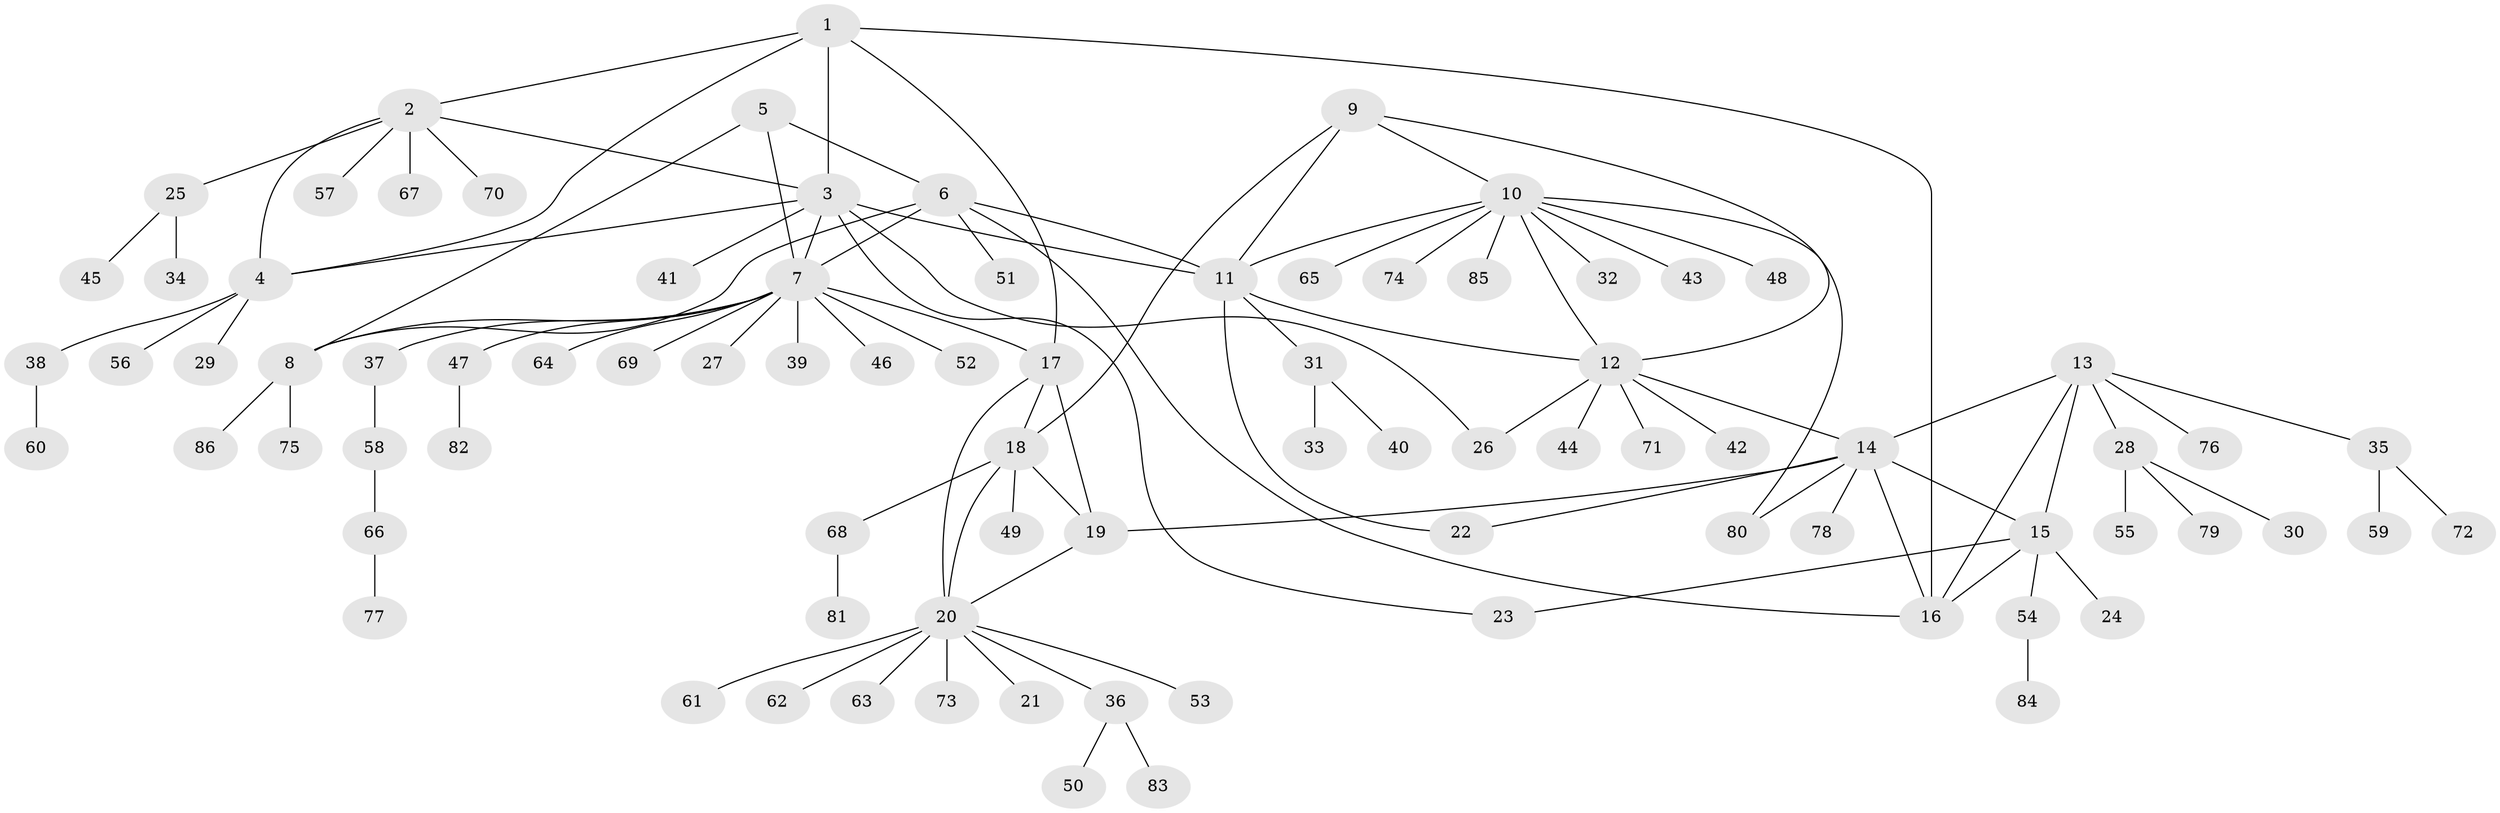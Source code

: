 // coarse degree distribution, {6: 0.058823529411764705, 3: 0.0196078431372549, 8: 0.0196078431372549, 4: 0.0196078431372549, 1: 0.7647058823529411, 2: 0.0392156862745098, 10: 0.058823529411764705, 12: 0.0196078431372549}
// Generated by graph-tools (version 1.1) at 2025/57/03/04/25 21:57:58]
// undirected, 86 vertices, 110 edges
graph export_dot {
graph [start="1"]
  node [color=gray90,style=filled];
  1;
  2;
  3;
  4;
  5;
  6;
  7;
  8;
  9;
  10;
  11;
  12;
  13;
  14;
  15;
  16;
  17;
  18;
  19;
  20;
  21;
  22;
  23;
  24;
  25;
  26;
  27;
  28;
  29;
  30;
  31;
  32;
  33;
  34;
  35;
  36;
  37;
  38;
  39;
  40;
  41;
  42;
  43;
  44;
  45;
  46;
  47;
  48;
  49;
  50;
  51;
  52;
  53;
  54;
  55;
  56;
  57;
  58;
  59;
  60;
  61;
  62;
  63;
  64;
  65;
  66;
  67;
  68;
  69;
  70;
  71;
  72;
  73;
  74;
  75;
  76;
  77;
  78;
  79;
  80;
  81;
  82;
  83;
  84;
  85;
  86;
  1 -- 2;
  1 -- 3;
  1 -- 4;
  1 -- 16;
  1 -- 17;
  2 -- 3;
  2 -- 4;
  2 -- 25;
  2 -- 57;
  2 -- 67;
  2 -- 70;
  3 -- 4;
  3 -- 7;
  3 -- 11;
  3 -- 23;
  3 -- 26;
  3 -- 41;
  4 -- 29;
  4 -- 38;
  4 -- 56;
  5 -- 6;
  5 -- 7;
  5 -- 8;
  6 -- 7;
  6 -- 8;
  6 -- 11;
  6 -- 16;
  6 -- 51;
  7 -- 8;
  7 -- 17;
  7 -- 27;
  7 -- 37;
  7 -- 39;
  7 -- 46;
  7 -- 47;
  7 -- 52;
  7 -- 64;
  7 -- 69;
  8 -- 75;
  8 -- 86;
  9 -- 10;
  9 -- 11;
  9 -- 12;
  9 -- 18;
  10 -- 11;
  10 -- 12;
  10 -- 32;
  10 -- 43;
  10 -- 48;
  10 -- 65;
  10 -- 74;
  10 -- 80;
  10 -- 85;
  11 -- 12;
  11 -- 22;
  11 -- 31;
  12 -- 14;
  12 -- 26;
  12 -- 42;
  12 -- 44;
  12 -- 71;
  13 -- 14;
  13 -- 15;
  13 -- 16;
  13 -- 28;
  13 -- 35;
  13 -- 76;
  14 -- 15;
  14 -- 16;
  14 -- 19;
  14 -- 22;
  14 -- 78;
  14 -- 80;
  15 -- 16;
  15 -- 23;
  15 -- 24;
  15 -- 54;
  17 -- 18;
  17 -- 19;
  17 -- 20;
  18 -- 19;
  18 -- 20;
  18 -- 49;
  18 -- 68;
  19 -- 20;
  20 -- 21;
  20 -- 36;
  20 -- 53;
  20 -- 61;
  20 -- 62;
  20 -- 63;
  20 -- 73;
  25 -- 34;
  25 -- 45;
  28 -- 30;
  28 -- 55;
  28 -- 79;
  31 -- 33;
  31 -- 40;
  35 -- 59;
  35 -- 72;
  36 -- 50;
  36 -- 83;
  37 -- 58;
  38 -- 60;
  47 -- 82;
  54 -- 84;
  58 -- 66;
  66 -- 77;
  68 -- 81;
}
